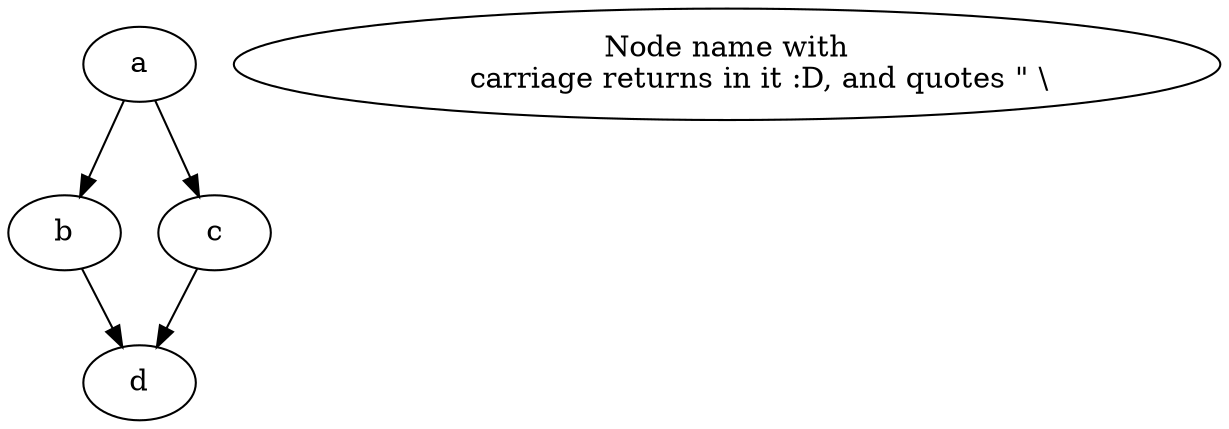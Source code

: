 //Hel/lo

strict digraph "Graph a" {
	a	 [Weight=2];
	b	 [Weight=3] a -> b	[Weight=1] //Pff who needs semi-colons
	c	 [Weight=3];
	/* REMOVED THIS LINE TO SCREW UP THINGS*/a -> c	[Weight=2];
	d	 [Weight=2];
	b -> d	[Weight=2]c ->
	d	[Weight=1]
	"Node name with
	carriage returns in it :D, and quotes \" \\ "
#          asdasd \\\sad

/** */

//

}
